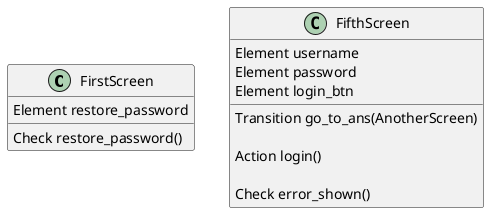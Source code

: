 @startuml

class FirstScreen{
    Element restore_password

    Check restore_password()
}

class FifthScreen{
    Element username
    Element password
    Element login_btn

    Transition go_to_ans(AnotherScreen)

    Action login()

    Check error_shown()
}

@enduml
